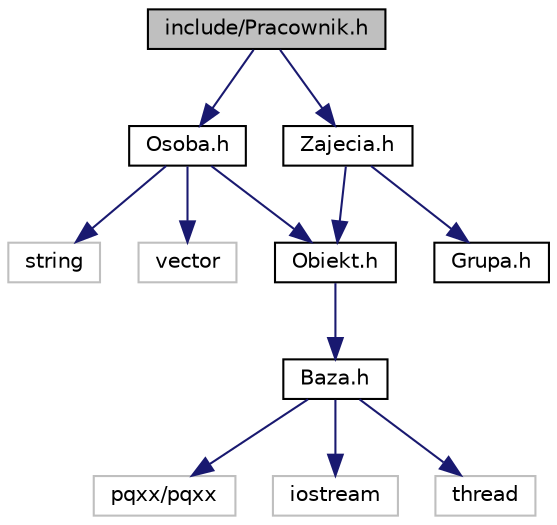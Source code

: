 digraph "include/Pracownik.h"
{
 // LATEX_PDF_SIZE
  edge [fontname="Helvetica",fontsize="10",labelfontname="Helvetica",labelfontsize="10"];
  node [fontname="Helvetica",fontsize="10",shape=record];
  Node1 [label="include/Pracownik.h",height=0.2,width=0.4,color="black", fillcolor="grey75", style="filled", fontcolor="black",tooltip="Plik zawierajacy strukture reprezentujaca pracownika wiezienia."];
  Node1 -> Node2 [color="midnightblue",fontsize="10",style="solid"];
  Node2 [label="Osoba.h",height=0.2,width=0.4,color="black", fillcolor="white", style="filled",URL="$Osoba_8h.html",tooltip="Plik zawierajacy klase reprezentujaca osobe."];
  Node2 -> Node3 [color="midnightblue",fontsize="10",style="solid"];
  Node3 [label="string",height=0.2,width=0.4,color="grey75", fillcolor="white", style="filled",tooltip=" "];
  Node2 -> Node4 [color="midnightblue",fontsize="10",style="solid"];
  Node4 [label="vector",height=0.2,width=0.4,color="grey75", fillcolor="white", style="filled",tooltip=" "];
  Node2 -> Node5 [color="midnightblue",fontsize="10",style="solid"];
  Node5 [label="Obiekt.h",height=0.2,width=0.4,color="black", fillcolor="white", style="filled",URL="$Obiekt_8h.html",tooltip="Abstrakcyjna struktura przedstawiajaca obiekt bazodanowy."];
  Node5 -> Node6 [color="midnightblue",fontsize="10",style="solid"];
  Node6 [label="Baza.h",height=0.2,width=0.4,color="black", fillcolor="white", style="filled",URL="$Baza_8h.html",tooltip="Plik zawierajacy klase reprezentujaca interfejs pomiedzy baza a aplikacja."];
  Node6 -> Node7 [color="midnightblue",fontsize="10",style="solid"];
  Node7 [label="pqxx/pqxx",height=0.2,width=0.4,color="grey75", fillcolor="white", style="filled",tooltip=" "];
  Node6 -> Node8 [color="midnightblue",fontsize="10",style="solid"];
  Node8 [label="iostream",height=0.2,width=0.4,color="grey75", fillcolor="white", style="filled",tooltip=" "];
  Node6 -> Node9 [color="midnightblue",fontsize="10",style="solid"];
  Node9 [label="thread",height=0.2,width=0.4,color="grey75", fillcolor="white", style="filled",tooltip=" "];
  Node1 -> Node10 [color="midnightblue",fontsize="10",style="solid"];
  Node10 [label="Zajecia.h",height=0.2,width=0.4,color="black", fillcolor="white", style="filled",URL="$Zajecia_8h.html",tooltip="Plik zawierajacy strukture reprezentujaca zajecia resocjalizacyjne."];
  Node10 -> Node5 [color="midnightblue",fontsize="10",style="solid"];
  Node10 -> Node11 [color="midnightblue",fontsize="10",style="solid"];
  Node11 [label="Grupa.h",height=0.2,width=0.4,color="black", fillcolor="white", style="filled",URL="$Grupa_8h.html",tooltip="Plik zawierajacy obiket reprezentujacy grupe zajeciowa."];
}
